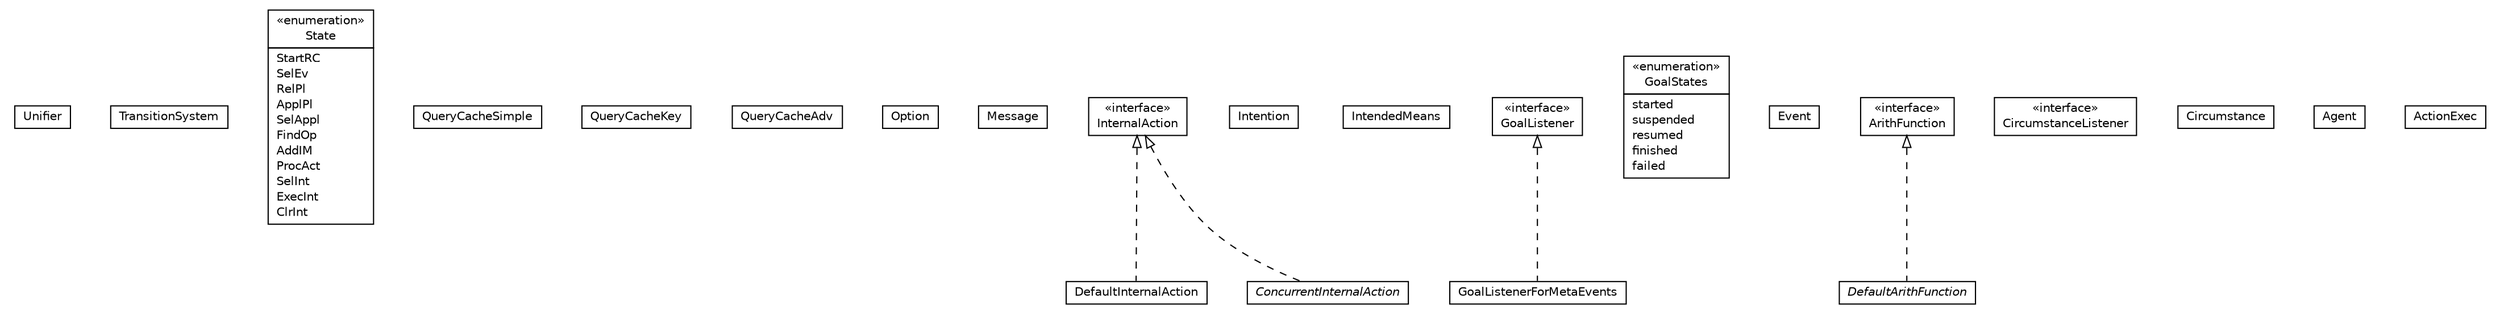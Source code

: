 #!/usr/local/bin/dot
#
# Class diagram 
# Generated by UMLGraph version R5_6_6-1-g9240c4 (http://www.umlgraph.org/)
#

digraph G {
	edge [fontname="Helvetica",fontsize=10,labelfontname="Helvetica",labelfontsize=10];
	node [fontname="Helvetica",fontsize=10,shape=plaintext];
	nodesep=0.25;
	ranksep=0.5;
	// jason.asSemantics.Unifier
	c515 [label=<<table title="jason.asSemantics.Unifier" border="0" cellborder="1" cellspacing="0" cellpadding="2" port="p" href="./Unifier.html">
		<tr><td><table border="0" cellspacing="0" cellpadding="1">
<tr><td align="center" balign="center"> Unifier </td></tr>
		</table></td></tr>
		</table>>, URL="./Unifier.html", fontname="Helvetica", fontcolor="black", fontsize=10.0];
	// jason.asSemantics.TransitionSystem
	c516 [label=<<table title="jason.asSemantics.TransitionSystem" border="0" cellborder="1" cellspacing="0" cellpadding="2" port="p" href="./TransitionSystem.html">
		<tr><td><table border="0" cellspacing="0" cellpadding="1">
<tr><td align="center" balign="center"> TransitionSystem </td></tr>
		</table></td></tr>
		</table>>, URL="./TransitionSystem.html", fontname="Helvetica", fontcolor="black", fontsize=10.0];
	// jason.asSemantics.TransitionSystem.State
	c517 [label=<<table title="jason.asSemantics.TransitionSystem.State" border="0" cellborder="1" cellspacing="0" cellpadding="2" port="p" href="./TransitionSystem.State.html">
		<tr><td><table border="0" cellspacing="0" cellpadding="1">
<tr><td align="center" balign="center"> &#171;enumeration&#187; </td></tr>
<tr><td align="center" balign="center"> State </td></tr>
		</table></td></tr>
		<tr><td><table border="0" cellspacing="0" cellpadding="1">
<tr><td align="left" balign="left"> StartRC </td></tr>
<tr><td align="left" balign="left"> SelEv </td></tr>
<tr><td align="left" balign="left"> RelPl </td></tr>
<tr><td align="left" balign="left"> ApplPl </td></tr>
<tr><td align="left" balign="left"> SelAppl </td></tr>
<tr><td align="left" balign="left"> FindOp </td></tr>
<tr><td align="left" balign="left"> AddIM </td></tr>
<tr><td align="left" balign="left"> ProcAct </td></tr>
<tr><td align="left" balign="left"> SelInt </td></tr>
<tr><td align="left" balign="left"> ExecInt </td></tr>
<tr><td align="left" balign="left"> ClrInt </td></tr>
		</table></td></tr>
		</table>>, URL="./TransitionSystem.State.html", fontname="Helvetica", fontcolor="black", fontsize=10.0];
	// jason.asSemantics.QueryCacheSimple
	c518 [label=<<table title="jason.asSemantics.QueryCacheSimple" border="0" cellborder="1" cellspacing="0" cellpadding="2" port="p" href="./QueryCacheSimple.html">
		<tr><td><table border="0" cellspacing="0" cellpadding="1">
<tr><td align="center" balign="center"> QueryCacheSimple </td></tr>
		</table></td></tr>
		</table>>, URL="./QueryCacheSimple.html", fontname="Helvetica", fontcolor="black", fontsize=10.0];
	// jason.asSemantics.QueryCacheKey
	c519 [label=<<table title="jason.asSemantics.QueryCacheKey" border="0" cellborder="1" cellspacing="0" cellpadding="2" port="p" href="./QueryCacheKey.html">
		<tr><td><table border="0" cellspacing="0" cellpadding="1">
<tr><td align="center" balign="center"> QueryCacheKey </td></tr>
		</table></td></tr>
		</table>>, URL="./QueryCacheKey.html", fontname="Helvetica", fontcolor="black", fontsize=10.0];
	// jason.asSemantics.QueryCacheAdv
	c520 [label=<<table title="jason.asSemantics.QueryCacheAdv" border="0" cellborder="1" cellspacing="0" cellpadding="2" port="p" href="./QueryCacheAdv.html">
		<tr><td><table border="0" cellspacing="0" cellpadding="1">
<tr><td align="center" balign="center"> QueryCacheAdv </td></tr>
		</table></td></tr>
		</table>>, URL="./QueryCacheAdv.html", fontname="Helvetica", fontcolor="black", fontsize=10.0];
	// jason.asSemantics.Option
	c521 [label=<<table title="jason.asSemantics.Option" border="0" cellborder="1" cellspacing="0" cellpadding="2" port="p" href="./Option.html">
		<tr><td><table border="0" cellspacing="0" cellpadding="1">
<tr><td align="center" balign="center"> Option </td></tr>
		</table></td></tr>
		</table>>, URL="./Option.html", fontname="Helvetica", fontcolor="black", fontsize=10.0];
	// jason.asSemantics.Message
	c522 [label=<<table title="jason.asSemantics.Message" border="0" cellborder="1" cellspacing="0" cellpadding="2" port="p" href="./Message.html">
		<tr><td><table border="0" cellspacing="0" cellpadding="1">
<tr><td align="center" balign="center"> Message </td></tr>
		</table></td></tr>
		</table>>, URL="./Message.html", fontname="Helvetica", fontcolor="black", fontsize=10.0];
	// jason.asSemantics.InternalAction
	c523 [label=<<table title="jason.asSemantics.InternalAction" border="0" cellborder="1" cellspacing="0" cellpadding="2" port="p" href="./InternalAction.html">
		<tr><td><table border="0" cellspacing="0" cellpadding="1">
<tr><td align="center" balign="center"> &#171;interface&#187; </td></tr>
<tr><td align="center" balign="center"> InternalAction </td></tr>
		</table></td></tr>
		</table>>, URL="./InternalAction.html", fontname="Helvetica", fontcolor="black", fontsize=10.0];
	// jason.asSemantics.Intention
	c524 [label=<<table title="jason.asSemantics.Intention" border="0" cellborder="1" cellspacing="0" cellpadding="2" port="p" href="./Intention.html">
		<tr><td><table border="0" cellspacing="0" cellpadding="1">
<tr><td align="center" balign="center"> Intention </td></tr>
		</table></td></tr>
		</table>>, URL="./Intention.html", fontname="Helvetica", fontcolor="black", fontsize=10.0];
	// jason.asSemantics.IntendedMeans
	c525 [label=<<table title="jason.asSemantics.IntendedMeans" border="0" cellborder="1" cellspacing="0" cellpadding="2" port="p" href="./IntendedMeans.html">
		<tr><td><table border="0" cellspacing="0" cellpadding="1">
<tr><td align="center" balign="center"> IntendedMeans </td></tr>
		</table></td></tr>
		</table>>, URL="./IntendedMeans.html", fontname="Helvetica", fontcolor="black", fontsize=10.0];
	// jason.asSemantics.GoalListenerForMetaEvents
	c526 [label=<<table title="jason.asSemantics.GoalListenerForMetaEvents" border="0" cellborder="1" cellspacing="0" cellpadding="2" port="p" href="./GoalListenerForMetaEvents.html">
		<tr><td><table border="0" cellspacing="0" cellpadding="1">
<tr><td align="center" balign="center"> GoalListenerForMetaEvents </td></tr>
		</table></td></tr>
		</table>>, URL="./GoalListenerForMetaEvents.html", fontname="Helvetica", fontcolor="black", fontsize=10.0];
	// jason.asSemantics.GoalListener
	c527 [label=<<table title="jason.asSemantics.GoalListener" border="0" cellborder="1" cellspacing="0" cellpadding="2" port="p" href="./GoalListener.html">
		<tr><td><table border="0" cellspacing="0" cellpadding="1">
<tr><td align="center" balign="center"> &#171;interface&#187; </td></tr>
<tr><td align="center" balign="center"> GoalListener </td></tr>
		</table></td></tr>
		</table>>, URL="./GoalListener.html", fontname="Helvetica", fontcolor="black", fontsize=10.0];
	// jason.asSemantics.GoalListener.GoalStates
	c528 [label=<<table title="jason.asSemantics.GoalListener.GoalStates" border="0" cellborder="1" cellspacing="0" cellpadding="2" port="p" href="./GoalListener.GoalStates.html">
		<tr><td><table border="0" cellspacing="0" cellpadding="1">
<tr><td align="center" balign="center"> &#171;enumeration&#187; </td></tr>
<tr><td align="center" balign="center"> GoalStates </td></tr>
		</table></td></tr>
		<tr><td><table border="0" cellspacing="0" cellpadding="1">
<tr><td align="left" balign="left"> started </td></tr>
<tr><td align="left" balign="left"> suspended </td></tr>
<tr><td align="left" balign="left"> resumed </td></tr>
<tr><td align="left" balign="left"> finished </td></tr>
<tr><td align="left" balign="left"> failed </td></tr>
		</table></td></tr>
		</table>>, URL="./GoalListener.GoalStates.html", fontname="Helvetica", fontcolor="black", fontsize=10.0];
	// jason.asSemantics.Event
	c529 [label=<<table title="jason.asSemantics.Event" border="0" cellborder="1" cellspacing="0" cellpadding="2" port="p" href="./Event.html">
		<tr><td><table border="0" cellspacing="0" cellpadding="1">
<tr><td align="center" balign="center"> Event </td></tr>
		</table></td></tr>
		</table>>, URL="./Event.html", fontname="Helvetica", fontcolor="black", fontsize=10.0];
	// jason.asSemantics.DefaultInternalAction
	c530 [label=<<table title="jason.asSemantics.DefaultInternalAction" border="0" cellborder="1" cellspacing="0" cellpadding="2" port="p" href="./DefaultInternalAction.html">
		<tr><td><table border="0" cellspacing="0" cellpadding="1">
<tr><td align="center" balign="center"> DefaultInternalAction </td></tr>
		</table></td></tr>
		</table>>, URL="./DefaultInternalAction.html", fontname="Helvetica", fontcolor="black", fontsize=10.0];
	// jason.asSemantics.DefaultArithFunction
	c531 [label=<<table title="jason.asSemantics.DefaultArithFunction" border="0" cellborder="1" cellspacing="0" cellpadding="2" port="p" href="./DefaultArithFunction.html">
		<tr><td><table border="0" cellspacing="0" cellpadding="1">
<tr><td align="center" balign="center"><font face="Helvetica-Oblique"> DefaultArithFunction </font></td></tr>
		</table></td></tr>
		</table>>, URL="./DefaultArithFunction.html", fontname="Helvetica", fontcolor="black", fontsize=10.0];
	// jason.asSemantics.ConcurrentInternalAction
	c532 [label=<<table title="jason.asSemantics.ConcurrentInternalAction" border="0" cellborder="1" cellspacing="0" cellpadding="2" port="p" href="./ConcurrentInternalAction.html">
		<tr><td><table border="0" cellspacing="0" cellpadding="1">
<tr><td align="center" balign="center"><font face="Helvetica-Oblique"> ConcurrentInternalAction </font></td></tr>
		</table></td></tr>
		</table>>, URL="./ConcurrentInternalAction.html", fontname="Helvetica", fontcolor="black", fontsize=10.0];
	// jason.asSemantics.CircumstanceListener
	c533 [label=<<table title="jason.asSemantics.CircumstanceListener" border="0" cellborder="1" cellspacing="0" cellpadding="2" port="p" href="./CircumstanceListener.html">
		<tr><td><table border="0" cellspacing="0" cellpadding="1">
<tr><td align="center" balign="center"> &#171;interface&#187; </td></tr>
<tr><td align="center" balign="center"> CircumstanceListener </td></tr>
		</table></td></tr>
		</table>>, URL="./CircumstanceListener.html", fontname="Helvetica", fontcolor="black", fontsize=10.0];
	// jason.asSemantics.Circumstance
	c534 [label=<<table title="jason.asSemantics.Circumstance" border="0" cellborder="1" cellspacing="0" cellpadding="2" port="p" href="./Circumstance.html">
		<tr><td><table border="0" cellspacing="0" cellpadding="1">
<tr><td align="center" balign="center"> Circumstance </td></tr>
		</table></td></tr>
		</table>>, URL="./Circumstance.html", fontname="Helvetica", fontcolor="black", fontsize=10.0];
	// jason.asSemantics.ArithFunction
	c535 [label=<<table title="jason.asSemantics.ArithFunction" border="0" cellborder="1" cellspacing="0" cellpadding="2" port="p" href="./ArithFunction.html">
		<tr><td><table border="0" cellspacing="0" cellpadding="1">
<tr><td align="center" balign="center"> &#171;interface&#187; </td></tr>
<tr><td align="center" balign="center"> ArithFunction </td></tr>
		</table></td></tr>
		</table>>, URL="./ArithFunction.html", fontname="Helvetica", fontcolor="black", fontsize=10.0];
	// jason.asSemantics.Agent
	c536 [label=<<table title="jason.asSemantics.Agent" border="0" cellborder="1" cellspacing="0" cellpadding="2" port="p" href="./Agent.html">
		<tr><td><table border="0" cellspacing="0" cellpadding="1">
<tr><td align="center" balign="center"> Agent </td></tr>
		</table></td></tr>
		</table>>, URL="./Agent.html", fontname="Helvetica", fontcolor="black", fontsize=10.0];
	// jason.asSemantics.ActionExec
	c537 [label=<<table title="jason.asSemantics.ActionExec" border="0" cellborder="1" cellspacing="0" cellpadding="2" port="p" href="./ActionExec.html">
		<tr><td><table border="0" cellspacing="0" cellpadding="1">
<tr><td align="center" balign="center"> ActionExec </td></tr>
		</table></td></tr>
		</table>>, URL="./ActionExec.html", fontname="Helvetica", fontcolor="black", fontsize=10.0];
	//jason.asSemantics.GoalListenerForMetaEvents implements jason.asSemantics.GoalListener
	c527:p -> c526:p [dir=back,arrowtail=empty,style=dashed];
	//jason.asSemantics.DefaultInternalAction implements jason.asSemantics.InternalAction
	c523:p -> c530:p [dir=back,arrowtail=empty,style=dashed];
	//jason.asSemantics.DefaultArithFunction implements jason.asSemantics.ArithFunction
	c535:p -> c531:p [dir=back,arrowtail=empty,style=dashed];
	//jason.asSemantics.ConcurrentInternalAction implements jason.asSemantics.InternalAction
	c523:p -> c532:p [dir=back,arrowtail=empty,style=dashed];
}


